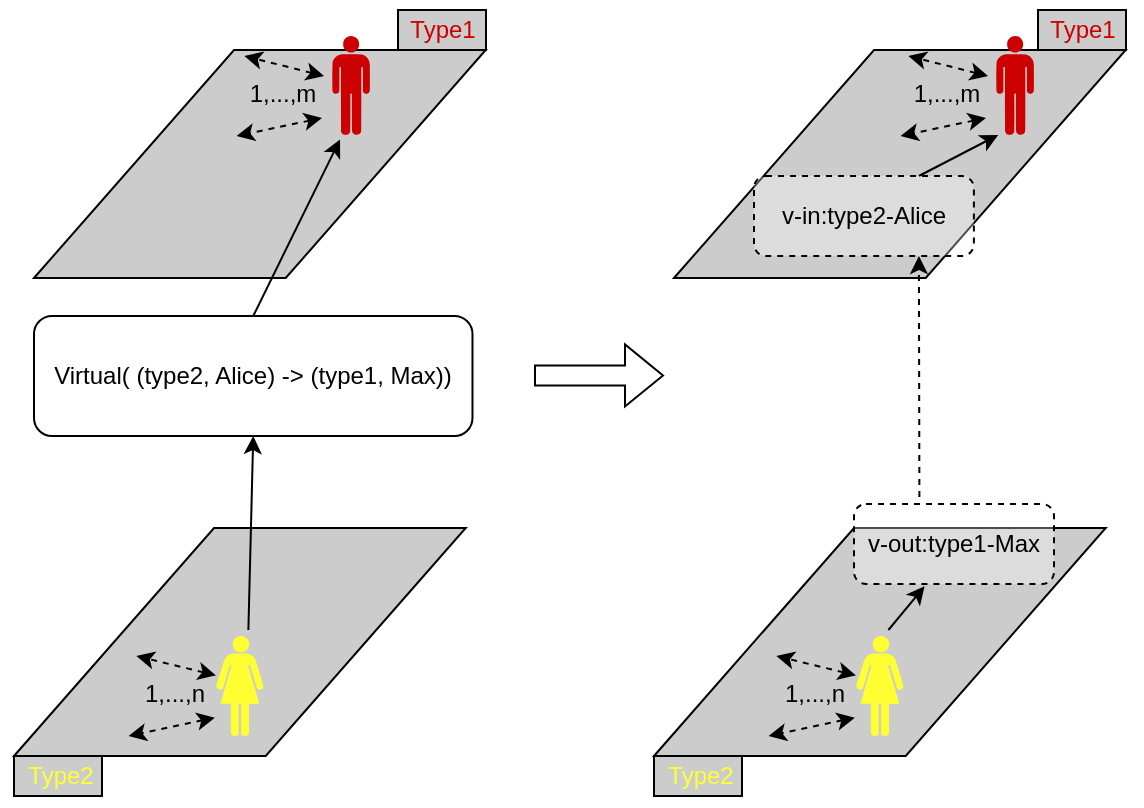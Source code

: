 <mxfile version="24.0.2" type="github">
  <diagram name="Page-1" id="oaYXW2iBB0WjS0PlCJyY">
    <mxGraphModel dx="91" dy="-520" grid="1" gridSize="10" guides="1" tooltips="1" connect="1" arrows="1" fold="1" page="1" pageScale="1" pageWidth="850" pageHeight="1100" math="0" shadow="0">
      <root>
        <mxCell id="0" />
        <mxCell id="1" parent="0" />
        <mxCell id="Vlqk0v59rIfMAbZfKnHE-38" value="" style="shape=parallelogram;perimeter=parallelogramPerimeter;whiteSpace=wrap;html=1;fixedSize=1;size=100;fillColor=#000000;fillOpacity=20;" parent="1" vertex="1">
          <mxGeometry x="960" y="1217" width="225.87" height="114" as="geometry" />
        </mxCell>
        <mxCell id="Vlqk0v59rIfMAbZfKnHE-1" value="" style="rounded=0;whiteSpace=wrap;html=1;fillColor=#000000;fillOpacity=20;" parent="1" vertex="1">
          <mxGeometry x="950" y="1570" width="44" height="20" as="geometry" />
        </mxCell>
        <mxCell id="Vlqk0v59rIfMAbZfKnHE-2" value="" style="rounded=0;whiteSpace=wrap;html=1;fillColor=#000000;fillOpacity=20;" parent="1" vertex="1">
          <mxGeometry x="1142" y="1197" width="44" height="20" as="geometry" />
        </mxCell>
        <mxCell id="Vlqk0v59rIfMAbZfKnHE-3" value="" style="shape=parallelogram;perimeter=parallelogramPerimeter;whiteSpace=wrap;html=1;fixedSize=1;size=100;fillColor=#000000;fillOpacity=20;" parent="1" vertex="1">
          <mxGeometry x="950" y="1456" width="225.87" height="114" as="geometry" />
        </mxCell>
        <mxCell id="Vlqk0v59rIfMAbZfKnHE-5" value="" style="verticalLabelPosition=bottom;sketch=0;html=1;fillColor=#CC0000;verticalAlign=top;align=center;pointerEvents=1;shape=mxgraph.cisco_safe.design.actor_2;" parent="1" vertex="1">
          <mxGeometry x="1109" y="1210" width="19" height="50" as="geometry" />
        </mxCell>
        <mxCell id="Vlqk0v59rIfMAbZfKnHE-6" value="" style="rounded=0;orthogonalLoop=1;jettySize=auto;html=1;startArrow=classic;startFill=1;exitX=-0.032;exitY=0.817;exitDx=0;exitDy=0;exitPerimeter=0;dashed=1;" parent="1" source="Vlqk0v59rIfMAbZfKnHE-7" edge="1">
          <mxGeometry relative="1" as="geometry">
            <mxPoint x="1049.997" y="1549.45" as="sourcePoint" />
            <mxPoint x="1007.28" y="1560" as="targetPoint" />
          </mxGeometry>
        </mxCell>
        <mxCell id="Vlqk0v59rIfMAbZfKnHE-7" value="" style="verticalLabelPosition=bottom;sketch=0;html=1;fillColor=#FFFF33;verticalAlign=top;align=center;pointerEvents=1;shape=mxgraph.cisco_safe.design.actor_1;" parent="1" vertex="1">
          <mxGeometry x="1051.19" y="1510" width="23.5" height="50" as="geometry" />
        </mxCell>
        <mxCell id="Vlqk0v59rIfMAbZfKnHE-16" value="&lt;font color=&quot;#cc0000&quot;&gt;Type1&lt;/font&gt;" style="text;html=1;align=center;verticalAlign=middle;resizable=0;points=[];autosize=1;strokeColor=none;fillColor=none;" parent="1" vertex="1">
          <mxGeometry x="1134" y="1192" width="60" height="30" as="geometry" />
        </mxCell>
        <mxCell id="Vlqk0v59rIfMAbZfKnHE-17" value="&lt;font color=&quot;#ffff33&quot;&gt;Type2&lt;/font&gt;" style="text;html=1;align=center;verticalAlign=middle;resizable=0;points=[];autosize=1;strokeColor=none;fillColor=none;" parent="1" vertex="1">
          <mxGeometry x="943" y="1565" width="60" height="30" as="geometry" />
        </mxCell>
        <mxCell id="Vlqk0v59rIfMAbZfKnHE-23" value="Virtual( (type2, Alice) -&amp;gt; (type1, Max))" style="rounded=1;whiteSpace=wrap;html=1;" parent="1" vertex="1">
          <mxGeometry x="960" y="1350" width="219.24" height="60" as="geometry" />
        </mxCell>
        <mxCell id="Vlqk0v59rIfMAbZfKnHE-25" style="rounded=0;orthogonalLoop=1;jettySize=auto;html=1;exitX=0.5;exitY=0;exitDx=0;exitDy=0;entryX=0.211;entryY=1.034;entryDx=0;entryDy=0;entryPerimeter=0;" parent="1" source="Vlqk0v59rIfMAbZfKnHE-23" target="Vlqk0v59rIfMAbZfKnHE-5" edge="1">
          <mxGeometry relative="1" as="geometry" />
        </mxCell>
        <mxCell id="Vlqk0v59rIfMAbZfKnHE-27" style="rounded=0;orthogonalLoop=1;jettySize=auto;html=1;exitX=0.681;exitY=-0.06;exitDx=0;exitDy=0;entryX=0.5;entryY=1;entryDx=0;entryDy=0;exitPerimeter=0;" parent="1" source="Vlqk0v59rIfMAbZfKnHE-7" target="Vlqk0v59rIfMAbZfKnHE-23" edge="1">
          <mxGeometry relative="1" as="geometry">
            <mxPoint x="1125" y="1360" as="sourcePoint" />
            <mxPoint x="1098" y="1186" as="targetPoint" />
          </mxGeometry>
        </mxCell>
        <mxCell id="Vlqk0v59rIfMAbZfKnHE-32" value="" style="rounded=0;orthogonalLoop=1;jettySize=auto;html=1;startArrow=classic;startFill=1;dashed=1;exitX=-0.008;exitY=0.394;exitDx=0;exitDy=0;exitPerimeter=0;" parent="1" source="Vlqk0v59rIfMAbZfKnHE-7" edge="1">
          <mxGeometry relative="1" as="geometry">
            <mxPoint x="1051.19" y="1527.73" as="sourcePoint" />
            <mxPoint x="1011.19" y="1520" as="targetPoint" />
          </mxGeometry>
        </mxCell>
        <mxCell id="Vlqk0v59rIfMAbZfKnHE-34" value="1,...,n" style="text;html=1;align=center;verticalAlign=middle;resizable=0;points=[];autosize=1;strokeColor=none;fillColor=none;" parent="1" vertex="1">
          <mxGeometry x="1005" y="1524" width="50" height="30" as="geometry" />
        </mxCell>
        <mxCell id="Vlqk0v59rIfMAbZfKnHE-35" value="" style="rounded=0;orthogonalLoop=1;jettySize=auto;html=1;startArrow=classic;startFill=1;exitX=-0.032;exitY=0.817;exitDx=0;exitDy=0;exitPerimeter=0;dashed=1;" parent="1" edge="1">
          <mxGeometry relative="1" as="geometry">
            <mxPoint x="1104" y="1251" as="sourcePoint" />
            <mxPoint x="1061.28" y="1260" as="targetPoint" />
          </mxGeometry>
        </mxCell>
        <mxCell id="Vlqk0v59rIfMAbZfKnHE-36" value="" style="rounded=0;orthogonalLoop=1;jettySize=auto;html=1;startArrow=classic;startFill=1;dashed=1;exitX=-0.008;exitY=0.394;exitDx=0;exitDy=0;exitPerimeter=0;" parent="1" edge="1">
          <mxGeometry relative="1" as="geometry">
            <mxPoint x="1105" y="1230" as="sourcePoint" />
            <mxPoint x="1065.19" y="1220" as="targetPoint" />
          </mxGeometry>
        </mxCell>
        <mxCell id="Vlqk0v59rIfMAbZfKnHE-37" value="1,...,m" style="text;html=1;align=center;verticalAlign=middle;resizable=0;points=[];autosize=1;strokeColor=none;fillColor=none;" parent="1" vertex="1">
          <mxGeometry x="1054" y="1224" width="60" height="30" as="geometry" />
        </mxCell>
        <mxCell id="Vlqk0v59rIfMAbZfKnHE-42" value="" style="endArrow=classic;startArrow=none;html=1;rounded=0;startFill=0;shape=flexArrow;" parent="1" edge="1">
          <mxGeometry width="50" height="50" relative="1" as="geometry">
            <mxPoint x="1210" y="1379.71" as="sourcePoint" />
            <mxPoint x="1275" y="1379.71" as="targetPoint" />
          </mxGeometry>
        </mxCell>
        <mxCell id="Vlqk0v59rIfMAbZfKnHE-43" value="" style="shape=parallelogram;perimeter=parallelogramPerimeter;whiteSpace=wrap;html=1;fixedSize=1;size=100;fillColor=#000000;fillOpacity=20;" parent="1" vertex="1">
          <mxGeometry x="1280" y="1217" width="225.87" height="114" as="geometry" />
        </mxCell>
        <mxCell id="Vlqk0v59rIfMAbZfKnHE-44" value="" style="rounded=0;whiteSpace=wrap;html=1;fillColor=#000000;fillOpacity=20;" parent="1" vertex="1">
          <mxGeometry x="1270" y="1570" width="44" height="20" as="geometry" />
        </mxCell>
        <mxCell id="Vlqk0v59rIfMAbZfKnHE-45" value="" style="rounded=0;whiteSpace=wrap;html=1;fillColor=#000000;fillOpacity=20;" parent="1" vertex="1">
          <mxGeometry x="1462" y="1197" width="44" height="20" as="geometry" />
        </mxCell>
        <mxCell id="Vlqk0v59rIfMAbZfKnHE-46" value="" style="shape=parallelogram;perimeter=parallelogramPerimeter;whiteSpace=wrap;html=1;fixedSize=1;size=100;fillColor=#000000;fillOpacity=20;" parent="1" vertex="1">
          <mxGeometry x="1270" y="1456" width="225.87" height="114" as="geometry" />
        </mxCell>
        <mxCell id="Vlqk0v59rIfMAbZfKnHE-47" value="" style="verticalLabelPosition=bottom;sketch=0;html=1;fillColor=#CC0000;verticalAlign=top;align=center;pointerEvents=1;shape=mxgraph.cisco_safe.design.actor_2;" parent="1" vertex="1">
          <mxGeometry x="1441" y="1210" width="19" height="50" as="geometry" />
        </mxCell>
        <mxCell id="Vlqk0v59rIfMAbZfKnHE-48" value="" style="rounded=0;orthogonalLoop=1;jettySize=auto;html=1;startArrow=classic;startFill=1;exitX=-0.032;exitY=0.817;exitDx=0;exitDy=0;exitPerimeter=0;dashed=1;" parent="1" source="Vlqk0v59rIfMAbZfKnHE-49" edge="1">
          <mxGeometry relative="1" as="geometry">
            <mxPoint x="1369.997" y="1549.45" as="sourcePoint" />
            <mxPoint x="1327.28" y="1560" as="targetPoint" />
          </mxGeometry>
        </mxCell>
        <mxCell id="Vlqk0v59rIfMAbZfKnHE-49" value="" style="verticalLabelPosition=bottom;sketch=0;html=1;fillColor=#FFFF33;verticalAlign=top;align=center;pointerEvents=1;shape=mxgraph.cisco_safe.design.actor_1;" parent="1" vertex="1">
          <mxGeometry x="1371.19" y="1510" width="23.5" height="50" as="geometry" />
        </mxCell>
        <mxCell id="Vlqk0v59rIfMAbZfKnHE-50" value="&lt;font color=&quot;#cc0000&quot;&gt;Type1&lt;/font&gt;" style="text;html=1;align=center;verticalAlign=middle;resizable=0;points=[];autosize=1;strokeColor=none;fillColor=none;" parent="1" vertex="1">
          <mxGeometry x="1454" y="1192" width="60" height="30" as="geometry" />
        </mxCell>
        <mxCell id="Vlqk0v59rIfMAbZfKnHE-51" value="&lt;font color=&quot;#ffff33&quot;&gt;Type2&lt;/font&gt;" style="text;html=1;align=center;verticalAlign=middle;resizable=0;points=[];autosize=1;strokeColor=none;fillColor=none;" parent="1" vertex="1">
          <mxGeometry x="1263" y="1565" width="60" height="30" as="geometry" />
        </mxCell>
        <mxCell id="Vlqk0v59rIfMAbZfKnHE-53" style="rounded=0;orthogonalLoop=1;jettySize=auto;html=1;entryX=0.06;entryY=0.989;entryDx=0;entryDy=0;entryPerimeter=0;exitX=0.75;exitY=0;exitDx=0;exitDy=0;" parent="1" source="Vlqk0v59rIfMAbZfKnHE-61" target="Vlqk0v59rIfMAbZfKnHE-47" edge="1">
          <mxGeometry relative="1" as="geometry">
            <mxPoint x="1490" y="1340" as="sourcePoint" />
          </mxGeometry>
        </mxCell>
        <mxCell id="Vlqk0v59rIfMAbZfKnHE-54" style="rounded=0;orthogonalLoop=1;jettySize=auto;html=1;exitX=0.681;exitY=-0.06;exitDx=0;exitDy=0;entryX=0.353;entryY=1.029;entryDx=0;entryDy=0;exitPerimeter=0;entryPerimeter=0;" parent="1" source="Vlqk0v59rIfMAbZfKnHE-49" target="Vlqk0v59rIfMAbZfKnHE-60" edge="1">
          <mxGeometry relative="1" as="geometry">
            <mxPoint x="1445" y="1360" as="sourcePoint" />
            <mxPoint x="1434.62" y="1410" as="targetPoint" />
          </mxGeometry>
        </mxCell>
        <mxCell id="Vlqk0v59rIfMAbZfKnHE-55" value="" style="rounded=0;orthogonalLoop=1;jettySize=auto;html=1;startArrow=classic;startFill=1;dashed=1;exitX=-0.008;exitY=0.394;exitDx=0;exitDy=0;exitPerimeter=0;" parent="1" source="Vlqk0v59rIfMAbZfKnHE-49" edge="1">
          <mxGeometry relative="1" as="geometry">
            <mxPoint x="1371.19" y="1527.73" as="sourcePoint" />
            <mxPoint x="1331.19" y="1520" as="targetPoint" />
          </mxGeometry>
        </mxCell>
        <mxCell id="Vlqk0v59rIfMAbZfKnHE-56" value="1,...,n" style="text;html=1;align=center;verticalAlign=middle;resizable=0;points=[];autosize=1;strokeColor=none;fillColor=none;" parent="1" vertex="1">
          <mxGeometry x="1325" y="1524" width="50" height="30" as="geometry" />
        </mxCell>
        <mxCell id="Vlqk0v59rIfMAbZfKnHE-57" value="" style="rounded=0;orthogonalLoop=1;jettySize=auto;html=1;startArrow=classic;startFill=1;exitX=-0.032;exitY=0.817;exitDx=0;exitDy=0;exitPerimeter=0;dashed=1;" parent="1" edge="1">
          <mxGeometry relative="1" as="geometry">
            <mxPoint x="1436" y="1251" as="sourcePoint" />
            <mxPoint x="1393.28" y="1260" as="targetPoint" />
          </mxGeometry>
        </mxCell>
        <mxCell id="Vlqk0v59rIfMAbZfKnHE-58" value="" style="rounded=0;orthogonalLoop=1;jettySize=auto;html=1;startArrow=classic;startFill=1;dashed=1;exitX=-0.008;exitY=0.394;exitDx=0;exitDy=0;exitPerimeter=0;" parent="1" edge="1">
          <mxGeometry relative="1" as="geometry">
            <mxPoint x="1437" y="1230" as="sourcePoint" />
            <mxPoint x="1397.19" y="1220" as="targetPoint" />
          </mxGeometry>
        </mxCell>
        <mxCell id="Vlqk0v59rIfMAbZfKnHE-59" value="1,...,m" style="text;html=1;align=center;verticalAlign=middle;resizable=0;points=[];autosize=1;strokeColor=none;fillColor=none;" parent="1" vertex="1">
          <mxGeometry x="1386" y="1224" width="60" height="30" as="geometry" />
        </mxCell>
        <mxCell id="Vlqk0v59rIfMAbZfKnHE-62" style="rounded=0;orthogonalLoop=1;jettySize=auto;html=1;exitX=0.327;exitY=-0.086;exitDx=0;exitDy=0;entryX=0.75;entryY=1;entryDx=0;entryDy=0;dashed=1;exitPerimeter=0;" parent="1" source="Vlqk0v59rIfMAbZfKnHE-60" target="Vlqk0v59rIfMAbZfKnHE-61" edge="1">
          <mxGeometry relative="1" as="geometry" />
        </mxCell>
        <mxCell id="Vlqk0v59rIfMAbZfKnHE-60" value="v-out:type1-Max" style="rounded=1;whiteSpace=wrap;html=1;dashed=1;fillOpacity=30;" parent="1" vertex="1">
          <mxGeometry x="1370" y="1444" width="100" height="40" as="geometry" />
        </mxCell>
        <mxCell id="Vlqk0v59rIfMAbZfKnHE-61" value="v-in:type2-Alice" style="rounded=1;whiteSpace=wrap;html=1;dashed=1;fillOpacity=30;" parent="1" vertex="1">
          <mxGeometry x="1320" y="1280" width="109.94" height="40" as="geometry" />
        </mxCell>
      </root>
    </mxGraphModel>
  </diagram>
</mxfile>
